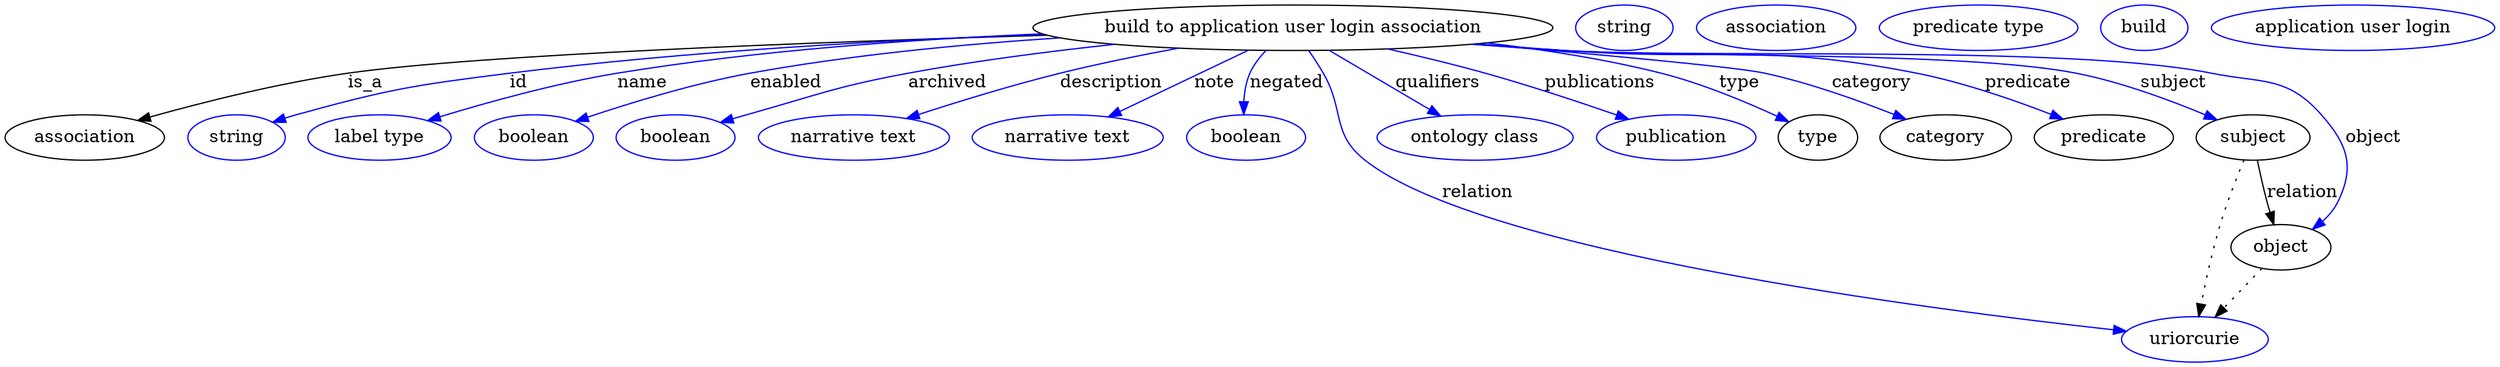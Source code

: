 digraph {
	graph [bb="0,0,1961.8,283"];
	node [label="\N"];
	"build to application user login association"	 [height=0.5,
		label="build to application user login association",
		pos="1014,265",
		width=5.705];
	association	 [height=0.5,
		pos="63.044,178",
		width=1.7512];
	"build to application user login association" -> association	 [label=is_a,
		lp="283.04,221.5",
		pos="e,105.96,191.24 817.23,259.79 632.8,254.12 370.75,243.84 269.04,229 216.17,221.29 157.08,205.94 115.79,194.09"];
	id	 [color=blue,
		height=0.5,
		label=string,
		pos="182.04,178",
		width=1.0652];
	"build to application user login association" -> id	 [color=blue,
		label=id,
		lp="404.04,221.5",
		pos="e,210.86,189.93 815.78,260.27 694.49,255.68 536.36,246.66 397.04,229 321.56,219.43 302.18,217.02 229.04,196 226.25,195.2 223.39,\
194.3 220.52,193.34",
		style=solid];
	name	 [color=blue,
		height=0.5,
		label="label type",
		pos="295.04,178",
		width=1.5707];
	"build to application user login association" -> name	 [color=blue,
		label=name,
		lp="502.04,221.5",
		pos="e,333.93,191.07 832.75,256.54 705.67,249.88 547.33,239.93 482.04,229 434.21,220.99 380.97,205.84 343.57,194.12",
		style=solid];
	enabled	 [color=blue,
		height=0.5,
		label=boolean,
		pos="416.04,178",
		width=1.2999];
	"build to application user login association" -> enabled	 [color=blue,
		label=enabled,
		lp="616.54,221.5",
		pos="e,450.11,190.47 829.02,257.15 753.81,251.95 666.35,243.31 588.04,229 543.57,220.87 494.22,205.56 459.83,193.83",
		style=solid];
	archived	 [color=blue,
		height=0.5,
		label=boolean,
		pos="528.04,178",
		width=1.2999];
	"build to application user login association" -> archived	 [color=blue,
		label=archived,
		lp="744.54,221.5",
		pos="e,563.49,189.75 872.2,251.92 821.74,246.24 764.65,238.64 713.04,229 654.87,218.13 640.91,212.4 584.04,196 580.5,194.98 576.84,193.89 \
573.17,192.76",
		style=solid];
	description	 [color=blue,
		height=0.5,
		label="narrative text",
		pos="668.04,178",
		width=2.0943];
	"build to application user login association" -> description	 [color=blue,
		label=description,
		lp="870.04,221.5",
		pos="e,710.71,192.99 920.41,248.94 891.01,243.32 858.53,236.51 829.04,229 792.38,219.66 751.78,206.78 720.51,196.3",
		style=solid];
	note	 [color=blue,
		height=0.5,
		label="narrative text",
		pos="837.04,178",
		width=2.0943];
	"build to application user login association" -> note	 [color=blue,
		label=note,
		lp="953.04,221.5",
		pos="e,870.25,194.32 977.8,247.18 949.2,233.13 909.26,213.5 879.23,198.74",
		style=solid];
	negated	 [color=blue,
		height=0.5,
		label=boolean,
		pos="977.04,178",
		width=1.2999];
	"build to application user login association" -> negated	 [color=blue,
		label=negated,
		lp="1009,221.5",
		pos="e,975.15,196.16 992.5,247.06 987.55,241.78 982.91,235.63 980.04,229 977,221.95 975.67,213.83 975.24,206.17",
		style=solid];
	relation	 [color=blue,
		height=0.5,
		label=uriorcurie,
		pos="1725,18",
		width=1.6068];
	"build to application user login association" -> relation	 [color=blue,
		label=relation,
		lp="1160,134.5",
		pos="e,1669.9,23.722 1026.8,247 1030.6,241.35 1034.6,235.01 1038,229 1054.8,199.45 1044.4,181.09 1071,160 1162.5,87.627 1512.9,41.423 \
1659.7,24.864",
		style=solid];
	qualifiers	 [color=blue,
		height=0.5,
		label="ontology class",
		pos="1157,178",
		width=2.1484];
	"build to application user login association" -> qualifiers	 [color=blue,
		label=qualifiers,
		lp="1129,221.5",
		pos="e,1129.4,194.82 1043.7,246.97 1066,233.38 1096.8,214.66 1120.6,200.16",
		style=solid];
	publications	 [color=blue,
		height=0.5,
		label=publication,
		pos="1315,178",
		width=1.7512];
	"build to application user login association" -> publications	 [color=blue,
		label=publications,
		lp="1257,221.5",
		pos="e,1276.7,192.39 1091.9,248.28 1116.1,242.66 1142.8,236.01 1167,229 1200.9,219.2 1238.5,206.22 1267.3,195.81",
		style=solid];
	type	 [height=0.5,
		pos="1427,178",
		width=0.86659];
	"build to application user login association" -> type	 [color=blue,
		label=type,
		lp="1366,221.5",
		pos="e,1403.4,190.26 1169.9,253.27 1214,247.92 1261.8,240.17 1305,229 1336.4,220.89 1370.3,206.2 1394.4,194.67",
		style=solid];
	category	 [height=0.5,
		pos="1528,178",
		width=1.4443];
	"build to application user login association" -> category	 [color=blue,
		label=category,
		lp="1470,221.5",
		pos="e,1495.7,192.21 1161.6,252.47 1255.7,244.18 1364,233.95 1386,229 1420.7,221.23 1458.4,207.39 1486.3,196.09",
		style=solid];
	predicate	 [height=0.5,
		pos="1653,178",
		width=1.5346];
	"build to application user login association" -> predicate	 [color=blue,
		label=predicate,
		lp="1594.5,221.5",
		pos="e,1619.6,192.5 1160.6,252.36 1183.5,250.49 1206.9,248.65 1229,247 1352.1,237.85 1385.1,253.44 1506,229 1542.1,221.72 1581.4,207.76 \
1610.2,196.29",
		style=solid];
	subject	 [height=0.5,
		pos="1771,178",
		width=1.2457];
	"build to application user login association" -> subject	 [color=blue,
		label=subject,
		lp="1709.5,221.5",
		pos="e,1741.9,191.77 1158.3,252.15 1181.9,250.26 1206.1,248.47 1229,247 1318.7,241.25 1545,246.79 1633,229 1667.7,222 1705.3,207.65 1732.4,\
195.95",
		style=solid];
	object	 [height=0.5,
		pos="1793,91",
		width=1.1013];
	"build to application user login association" -> object	 [color=blue,
		label=object,
		lp="1866.5,178",
		pos="e,1818.5,105.11 1157.1,252.05 1181.1,250.16 1205.8,248.38 1229,247 1342.5,240.26 1628.7,251.88 1740,229 1779.7,220.84 1798.4,226.51 \
1825,196 1845.6,172.51 1851.6,155.13 1838,127 1835.3,121.2 1831,116.04 1826.3,111.57",
		style=solid];
	association_type	 [color=blue,
		height=0.5,
		label=string,
		pos="1276,265",
		width=1.0652];
	association_category	 [color=blue,
		height=0.5,
		label=association,
		pos="1395,265",
		width=1.7512];
	"build to application user login association_predicate"	 [color=blue,
		height=0.5,
		label="predicate type",
		pos="1555,265",
		width=2.1845];
	subject -> relation	 [pos="e,1727.9,36.006 1763.1,160.13 1757.2,146.37 1749.3,126.75 1744,109 1737.8,88.182 1732.9,64.102 1729.6,45.943",
		style=dotted];
	subject -> object	 [label=relation,
		lp="1810,134.5",
		pos="e,1787.3,108.86 1774.5,159.97 1776.5,150.18 1779.2,137.87 1782,127 1782.7,124.31 1783.5,121.51 1784.3,118.73"];
	"build to application user login association_subject"	 [color=blue,
		height=0.5,
		label=build,
		pos="1686,265",
		width=0.95686];
	object -> relation	 [pos="e,1741.2,35.346 1777.3,74.069 1768.6,64.805 1757.8,53.154 1748.2,42.876",
		style=dotted];
	"build to application user login association_object"	 [color=blue,
		height=0.5,
		label="application user login",
		pos="1850,265",
		width=3.1053];
}
